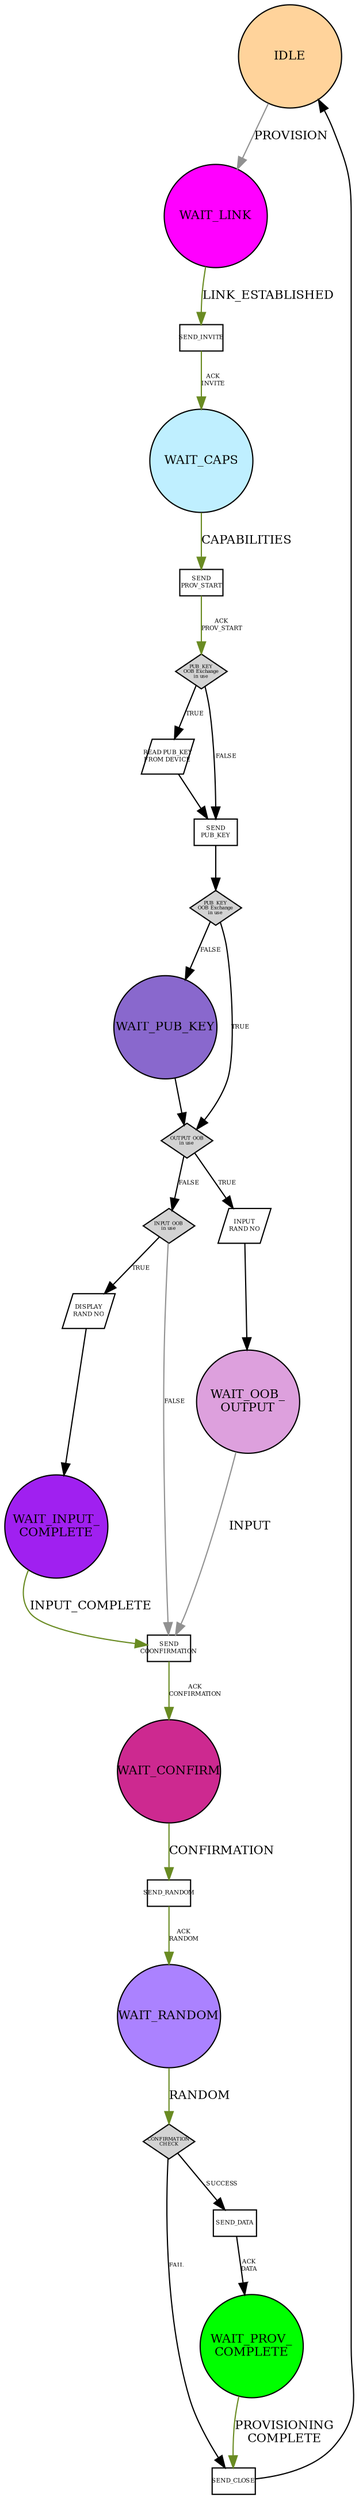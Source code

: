 digraph provisionee_state_control
{
    node [shape=box, height=0.3,width=1.7];
    //BLACK_LINES[label="Black arrows are internal transitions",fillcolor="black", style="filled", fontcolor= "white"];
    //GREEN_LINES[label="Green arrows are transitions due to data from provisioner",fillcolor="olivedrab4", style="filled", fontcolor= "white"];
    //GREY_LINES[label="Grey arrows are transitions due to data from application",fillcolor="grey57", style="filled", fontcolor= "white"];

    node [shape=circle,fontsize="10",height=0.6,width=1.2, fixedsize=true];
    IDLE[label="IDLE",fillcolor="burlywood1", style="filled"];
    WAIT_LINK[label="WAIT_LINK",fillcolor="magenta", style="filled"];
    WAIT_CAPS[label="WAIT_CAPS",fillcolor="lightblue1", style="filled"];

    WAIT_PUB_KEY[label="WAIT_PUB_KEY",fillcolor="mediumpurple3", style="filled"];
    WAIT_OOB_OUTPUT[label="WAIT_OOB_\nOUTPUT",fillcolor="plum", style="filled"];
    WAIT_CONFIRM[label="WAIT_CONFIRM",fillcolor="maroon3", style="filled"];
    WAIT_RANDOM[label="WAIT_RANDOM",fillcolor="mediumpurple1", style="filled"];
    WAIT_INPUT_COMPLETE[label="WAIT_INPUT_\nCOMPLETE",fillcolor="purple", style="filled"];
    WAIT_PROV_COMPLETE[label="WAIT_PROV_\nCOMPLETE",fillcolor="green", style="filled"];

    node [shape=diamond, height=0.4,width=0.6, fontsize=4];
    PUB_KEY_OOB[label="PUB_KEY\nOOB Exchange\nin use",fillcolor="", style="filled"];
    PUB_KEY_OOB2[label="PUB_KEY\nOOB Exchange\nin use",fillcolor="", style="filled"];
    OUTPUT_OOB[label="OUTPUT OOB\nin use",fillcolor="", style="filled"];
    INPUT_OOB[label="INPUT OOB\nin use",fillcolor="", style="filled"];
    CHECK_CONFIRMATION[label="CONFIRMATION\nCHECK",fillcolor="", style="filled"];

    node [shape=parallelogram, height=0.4,width=.6, fontsize=5];
    INPUT_RANDOM_NO[label="INPUT\nRAND NO"];
    DISPLAY_RANDOM_NO[label="DISPLAY\nRAND NO"];
    READ_PUB_KEY_FROM_DEVICE[label="READ PUB_KEY\nFROM DEVICE"];

    node [shape=record, height=0.3,width=.5, fontsize=5];
    SEND_CONFIRMATION[label="SEND\nCOONFIRMATION"];
    SEND_PROV_START[label="SEND\nPROV_START"];
    SEND_PROV_PUBLIC_KEY [label="SEND\nPUB_KEY"];

    IDLE -> WAIT_LINK [label="PROVISION",fontsize="10", color="grey57"];
    WAIT_LINK -> SEND_INVITE [label="LINK_ESTABLISHED", fontsize="10", color="olivedrab4"];
    SEND_INVITE -> WAIT_CAPS [label="ACK\nINVITE", fontsize="5", color="olivedrab4"];
    WAIT_CAPS -> SEND_PROV_START [label="CAPABILITIES", fontsize="10", color="olivedrab4"];
    SEND_PROV_START -> PUB_KEY_OOB [label="ACK\nPROV_START", fontsize="5", color="olivedrab4"];
    PUB_KEY_OOB -> READ_PUB_KEY_FROM_DEVICE [label="TRUE", fontsize="5", color="black"];

    PUB_KEY_OOB -> SEND_PROV_PUBLIC_KEY [label="FALSE", fontsize="5", color="black"];
    READ_PUB_KEY_FROM_DEVICE -> SEND_PROV_PUBLIC_KEY [label="", fontsize="10", color="black"];
    SEND_PROV_PUBLIC_KEY -> PUB_KEY_OOB2 [label="", fontsize="10", color="black"];
    PUB_KEY_OOB2 -> WAIT_PUB_KEY [label="FALSE", fontsize="5", color="black"];
    PUB_KEY_OOB2 -> OUTPUT_OOB [label="TRUE", fontsize="5", color="black"];
    WAIT_PUB_KEY -> OUTPUT_OOB [label="", fontsize="10", color="black"];
    OUTPUT_OOB -> INPUT_RANDOM_NO [label="TRUE", fontsize="5", color="black"];
    OUTPUT_OOB -> INPUT_OOB[label="FALSE", fontsize="5", color="black"];
    INPUT_OOB -> DISPLAY_RANDOM_NO [label="TRUE", fontsize="5", color="black"];
    INPUT_OOB -> SEND_CONFIRMATION [label="FALSE", fontsize="5", color="grey57"];
    DISPLAY_RANDOM_NO -> WAIT_INPUT_COMPLETE [label="", fontsize="10", color="black"];
    WAIT_INPUT_COMPLETE -> SEND_CONFIRMATION [label="INPUT_COMPLETE", fontsize="10", color="olivedrab4"];
    INPUT_RANDOM_NO -> WAIT_OOB_OUTPUT [label="", fontsize="5", color="black"];
    WAIT_OOB_OUTPUT -> SEND_CONFIRMATION [label="INPUT", fontsize="10", color="grey57"];
    SEND_CONFIRMATION -> WAIT_CONFIRM [label="ACK\nCONFIRMATION", fontsize="5", color="olivedrab4"];
    WAIT_CONFIRM -> SEND_RANDOM [label="CONFIRMATION", fontsize="10", color="olivedrab4"];
    SEND_RANDOM -> WAIT_RANDOM [label="ACK\nRANDOM", fontsize="5", color="olivedrab4"];
    WAIT_RANDOM -> CHECK_CONFIRMATION [label="RANDOM", fontsize="10", color="olivedrab4"];
    CHECK_CONFIRMATION -> SEND_CLOSE [label="FAIL", fontsize="5", color="black"];
    CHECK_CONFIRMATION -> SEND_DATA [label="SUCCESS", fontsize="5", color="black"];
    SEND_DATA -> WAIT_PROV_COMPLETE [label="ACK\nDATA", fontsize="5", color="black"];
    WAIT_PROV_COMPLETE -> SEND_CLOSE [label="PROVISIONING\nCOMPLETE", fontsize="10", color="olivedrab4"];
    SEND_CLOSE -> IDLE [label="", fontsize="10", color="black"];
}
